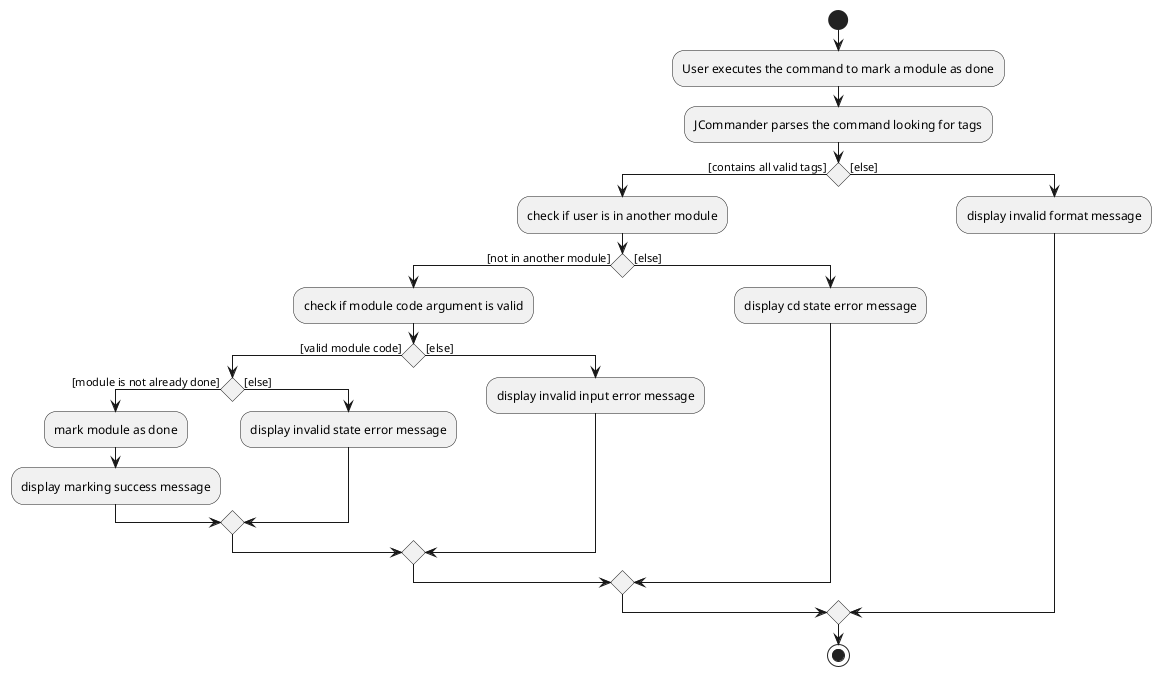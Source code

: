 @startuml
start
:User executes the command to mark a module as done;
:JCommander parses the command looking for tags;

'Since the beta syntax does not support placing the condition outside the
'diamond we place it as the true branch instead.

if () then ([contains all valid tags])
    :check if user is in another module;
    if() then ([not in another module])
        :check if module code argument is valid;
        if () then ([valid module code])
            if () then ([module is not already done])
                :mark module as done;
                :display marking success message;
            else ([else])
                :display invalid state error message;
            endif
        else ([else])
            :display invalid input error message;
        endif
    else ([else])
        :display cd state error message;
    endif
else ([else])
    :display invalid format message;
endif
stop
@enduml
